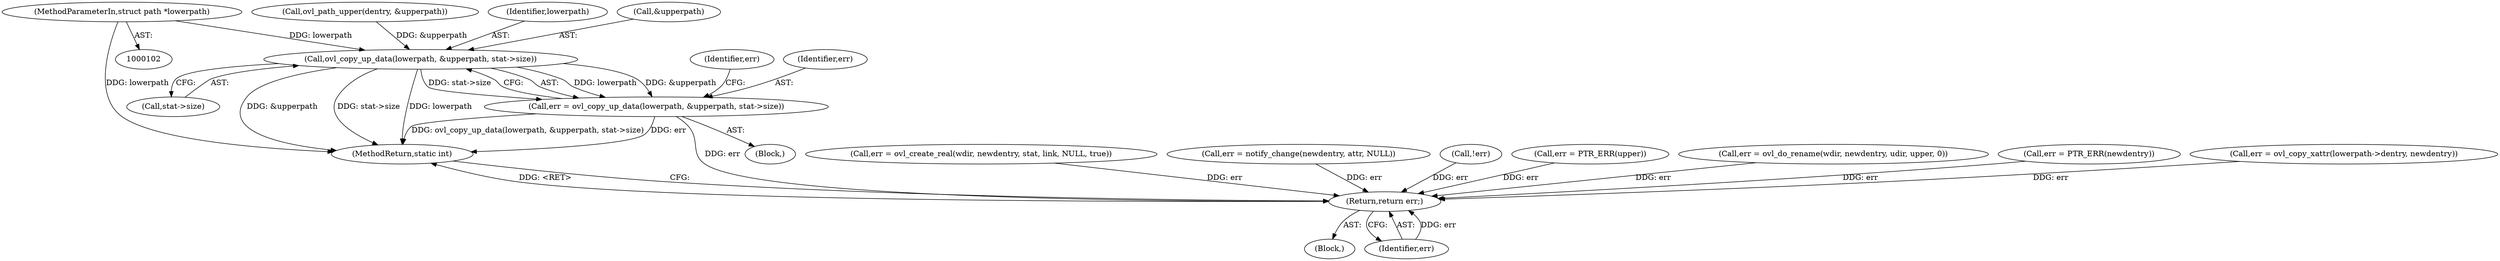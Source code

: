 digraph "0_linux_ab79efab0a0ba01a74df782eb7fa44b044dae8b5@pointer" {
"1000106" [label="(MethodParameterIn,struct path *lowerpath)"];
"1000219" [label="(Call,ovl_copy_up_data(lowerpath, &upperpath, stat->size))"];
"1000217" [label="(Call,err = ovl_copy_up_data(lowerpath, &upperpath, stat->size))"];
"1000305" [label="(Return,return err;)"];
"1000110" [label="(Block,)"];
"1000202" [label="(Call,ovl_path_upper(dentry, &upperpath))"];
"1000220" [label="(Identifier,lowerpath)"];
"1000227" [label="(Identifier,err)"];
"1000178" [label="(Call,err = ovl_create_real(wdir, newdentry, stat, link, NULL, true))"];
"1000223" [label="(Call,stat->size)"];
"1000305" [label="(Return,return err;)"];
"1000106" [label="(MethodParameterIn,struct path *lowerpath)"];
"1000306" [label="(Identifier,err)"];
"1000218" [label="(Identifier,err)"];
"1000256" [label="(Call,err = notify_change(newdentry, attr, NULL))"];
"1000219" [label="(Call,ovl_copy_up_data(lowerpath, &upperpath, stat->size))"];
"1000253" [label="(Call,!err)"];
"1000165" [label="(Call,err = PTR_ERR(upper))"];
"1000272" [label="(Call,err = ovl_do_rename(wdir, newdentry, udir, upper, 0))"];
"1000217" [label="(Call,err = ovl_copy_up_data(lowerpath, &upperpath, stat->size))"];
"1000221" [label="(Call,&upperpath)"];
"1000143" [label="(Call,err = PTR_ERR(newdentry))"];
"1000200" [label="(Block,)"];
"1000229" [label="(Call,err = ovl_copy_xattr(lowerpath->dentry, newdentry))"];
"1000312" [label="(MethodReturn,static int)"];
"1000106" -> "1000102"  [label="AST: "];
"1000106" -> "1000312"  [label="DDG: lowerpath"];
"1000106" -> "1000219"  [label="DDG: lowerpath"];
"1000219" -> "1000217"  [label="AST: "];
"1000219" -> "1000223"  [label="CFG: "];
"1000220" -> "1000219"  [label="AST: "];
"1000221" -> "1000219"  [label="AST: "];
"1000223" -> "1000219"  [label="AST: "];
"1000217" -> "1000219"  [label="CFG: "];
"1000219" -> "1000312"  [label="DDG: &upperpath"];
"1000219" -> "1000312"  [label="DDG: stat->size"];
"1000219" -> "1000312"  [label="DDG: lowerpath"];
"1000219" -> "1000217"  [label="DDG: lowerpath"];
"1000219" -> "1000217"  [label="DDG: &upperpath"];
"1000219" -> "1000217"  [label="DDG: stat->size"];
"1000202" -> "1000219"  [label="DDG: &upperpath"];
"1000217" -> "1000200"  [label="AST: "];
"1000218" -> "1000217"  [label="AST: "];
"1000227" -> "1000217"  [label="CFG: "];
"1000217" -> "1000312"  [label="DDG: ovl_copy_up_data(lowerpath, &upperpath, stat->size)"];
"1000217" -> "1000312"  [label="DDG: err"];
"1000217" -> "1000305"  [label="DDG: err"];
"1000305" -> "1000110"  [label="AST: "];
"1000305" -> "1000306"  [label="CFG: "];
"1000306" -> "1000305"  [label="AST: "];
"1000312" -> "1000305"  [label="CFG: "];
"1000305" -> "1000312"  [label="DDG: <RET>"];
"1000306" -> "1000305"  [label="DDG: err"];
"1000178" -> "1000305"  [label="DDG: err"];
"1000253" -> "1000305"  [label="DDG: err"];
"1000165" -> "1000305"  [label="DDG: err"];
"1000143" -> "1000305"  [label="DDG: err"];
"1000272" -> "1000305"  [label="DDG: err"];
"1000229" -> "1000305"  [label="DDG: err"];
"1000256" -> "1000305"  [label="DDG: err"];
}
